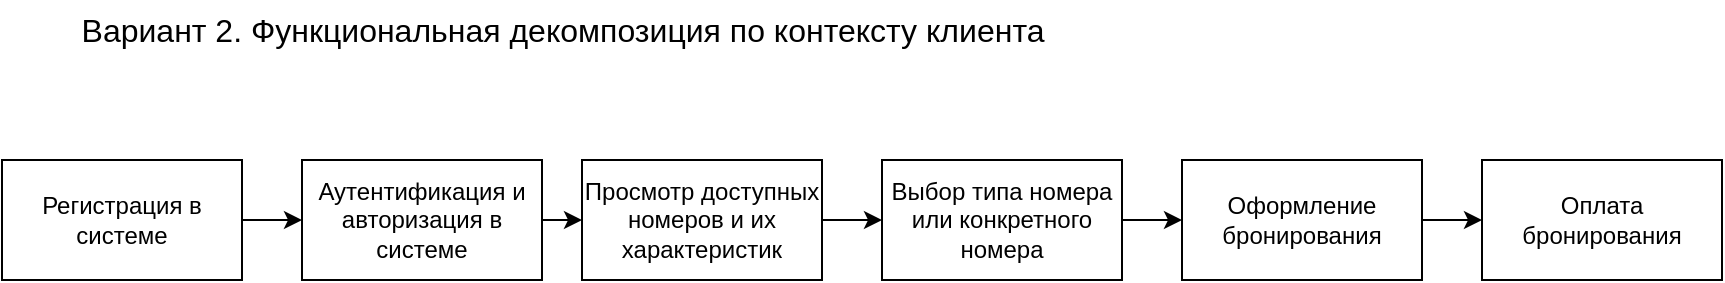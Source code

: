 <mxfile version="21.6.6" type="device">
  <diagram id="prtHgNgQTEPvFCAcTncT" name="Page-1">
    <mxGraphModel dx="996" dy="549" grid="1" gridSize="10" guides="1" tooltips="1" connect="1" arrows="1" fold="1" page="1" pageScale="1" pageWidth="827" pageHeight="1169" math="0" shadow="0">
      <root>
        <mxCell id="0" />
        <mxCell id="1" parent="0" />
        <mxCell id="DRkb4xvNVB38JwlxhEwW-12" style="edgeStyle=orthogonalEdgeStyle;rounded=0;orthogonalLoop=1;jettySize=auto;html=1;entryX=0;entryY=0.5;entryDx=0;entryDy=0;" parent="1" source="DRkb4xvNVB38JwlxhEwW-8" target="DRkb4xvNVB38JwlxhEwW-9" edge="1">
          <mxGeometry relative="1" as="geometry" />
        </mxCell>
        <mxCell id="DRkb4xvNVB38JwlxhEwW-8" value="Просмотр доступных номеров и их характеристик" style="whiteSpace=wrap;html=1;" parent="1" vertex="1">
          <mxGeometry x="310" y="90" width="120" height="60" as="geometry" />
        </mxCell>
        <mxCell id="DRkb4xvNVB38JwlxhEwW-13" style="edgeStyle=orthogonalEdgeStyle;rounded=0;orthogonalLoop=1;jettySize=auto;html=1;exitX=1;exitY=0.5;exitDx=0;exitDy=0;entryX=0;entryY=0.5;entryDx=0;entryDy=0;" parent="1" source="DRkb4xvNVB38JwlxhEwW-9" target="DRkb4xvNVB38JwlxhEwW-10" edge="1">
          <mxGeometry relative="1" as="geometry" />
        </mxCell>
        <mxCell id="DRkb4xvNVB38JwlxhEwW-9" value="Выбор типа номера или конкретного номера" style="whiteSpace=wrap;html=1;" parent="1" vertex="1">
          <mxGeometry x="460" y="90" width="120" height="60" as="geometry" />
        </mxCell>
        <mxCell id="DRkb4xvNVB38JwlxhEwW-16" value="" style="edgeStyle=orthogonalEdgeStyle;rounded=0;orthogonalLoop=1;jettySize=auto;html=1;" parent="1" source="DRkb4xvNVB38JwlxhEwW-10" target="DRkb4xvNVB38JwlxhEwW-11" edge="1">
          <mxGeometry relative="1" as="geometry" />
        </mxCell>
        <mxCell id="DRkb4xvNVB38JwlxhEwW-10" value="Оформление бронирования" style="whiteSpace=wrap;html=1;" parent="1" vertex="1">
          <mxGeometry x="610" y="90" width="120" height="60" as="geometry" />
        </mxCell>
        <mxCell id="DRkb4xvNVB38JwlxhEwW-11" value="Оплата бронирования" style="whiteSpace=wrap;html=1;" parent="1" vertex="1">
          <mxGeometry x="760" y="90" width="120" height="60" as="geometry" />
        </mxCell>
        <mxCell id="viFNbDLytNFpetLnt_BZ-14" value="Вариант 2. Функциональная декомпозиция по контексту клиента" style="text;html=1;align=center;verticalAlign=middle;resizable=0;points=[];autosize=1;strokeColor=none;fillColor=none;fontSize=16;" parent="1" vertex="1">
          <mxGeometry x="50" y="10" width="500" height="30" as="geometry" />
        </mxCell>
        <mxCell id="r8Md3Bdfmw1FdYdHBDNH-5" style="edgeStyle=orthogonalEdgeStyle;rounded=0;orthogonalLoop=1;jettySize=auto;html=1;exitX=1;exitY=0.5;exitDx=0;exitDy=0;entryX=0;entryY=0.5;entryDx=0;entryDy=0;" edge="1" parent="1" source="r8Md3Bdfmw1FdYdHBDNH-1" target="r8Md3Bdfmw1FdYdHBDNH-3">
          <mxGeometry relative="1" as="geometry" />
        </mxCell>
        <mxCell id="r8Md3Bdfmw1FdYdHBDNH-1" value="Регистрация в системе" style="rounded=0;whiteSpace=wrap;html=1;" vertex="1" parent="1">
          <mxGeometry x="20" y="90" width="120" height="60" as="geometry" />
        </mxCell>
        <mxCell id="r8Md3Bdfmw1FdYdHBDNH-6" style="edgeStyle=orthogonalEdgeStyle;rounded=0;orthogonalLoop=1;jettySize=auto;html=1;exitX=1;exitY=0.5;exitDx=0;exitDy=0;entryX=0;entryY=0.5;entryDx=0;entryDy=0;" edge="1" parent="1" source="r8Md3Bdfmw1FdYdHBDNH-3" target="DRkb4xvNVB38JwlxhEwW-8">
          <mxGeometry relative="1" as="geometry" />
        </mxCell>
        <mxCell id="r8Md3Bdfmw1FdYdHBDNH-3" value="Аутентификация и авторизация в системе" style="rounded=0;whiteSpace=wrap;html=1;" vertex="1" parent="1">
          <mxGeometry x="170" y="90" width="120" height="60" as="geometry" />
        </mxCell>
      </root>
    </mxGraphModel>
  </diagram>
</mxfile>

